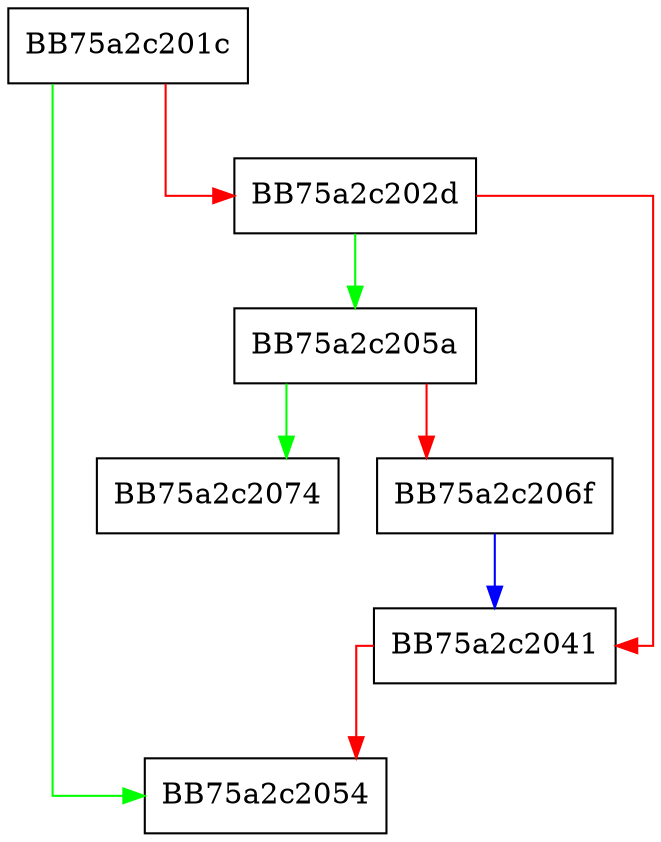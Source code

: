 digraph _Tidy {
  node [shape="box"];
  graph [splines=ortho];
  BB75a2c201c -> BB75a2c2054 [color="green"];
  BB75a2c201c -> BB75a2c202d [color="red"];
  BB75a2c202d -> BB75a2c205a [color="green"];
  BB75a2c202d -> BB75a2c2041 [color="red"];
  BB75a2c2041 -> BB75a2c2054 [color="red"];
  BB75a2c205a -> BB75a2c2074 [color="green"];
  BB75a2c205a -> BB75a2c206f [color="red"];
  BB75a2c206f -> BB75a2c2041 [color="blue"];
}